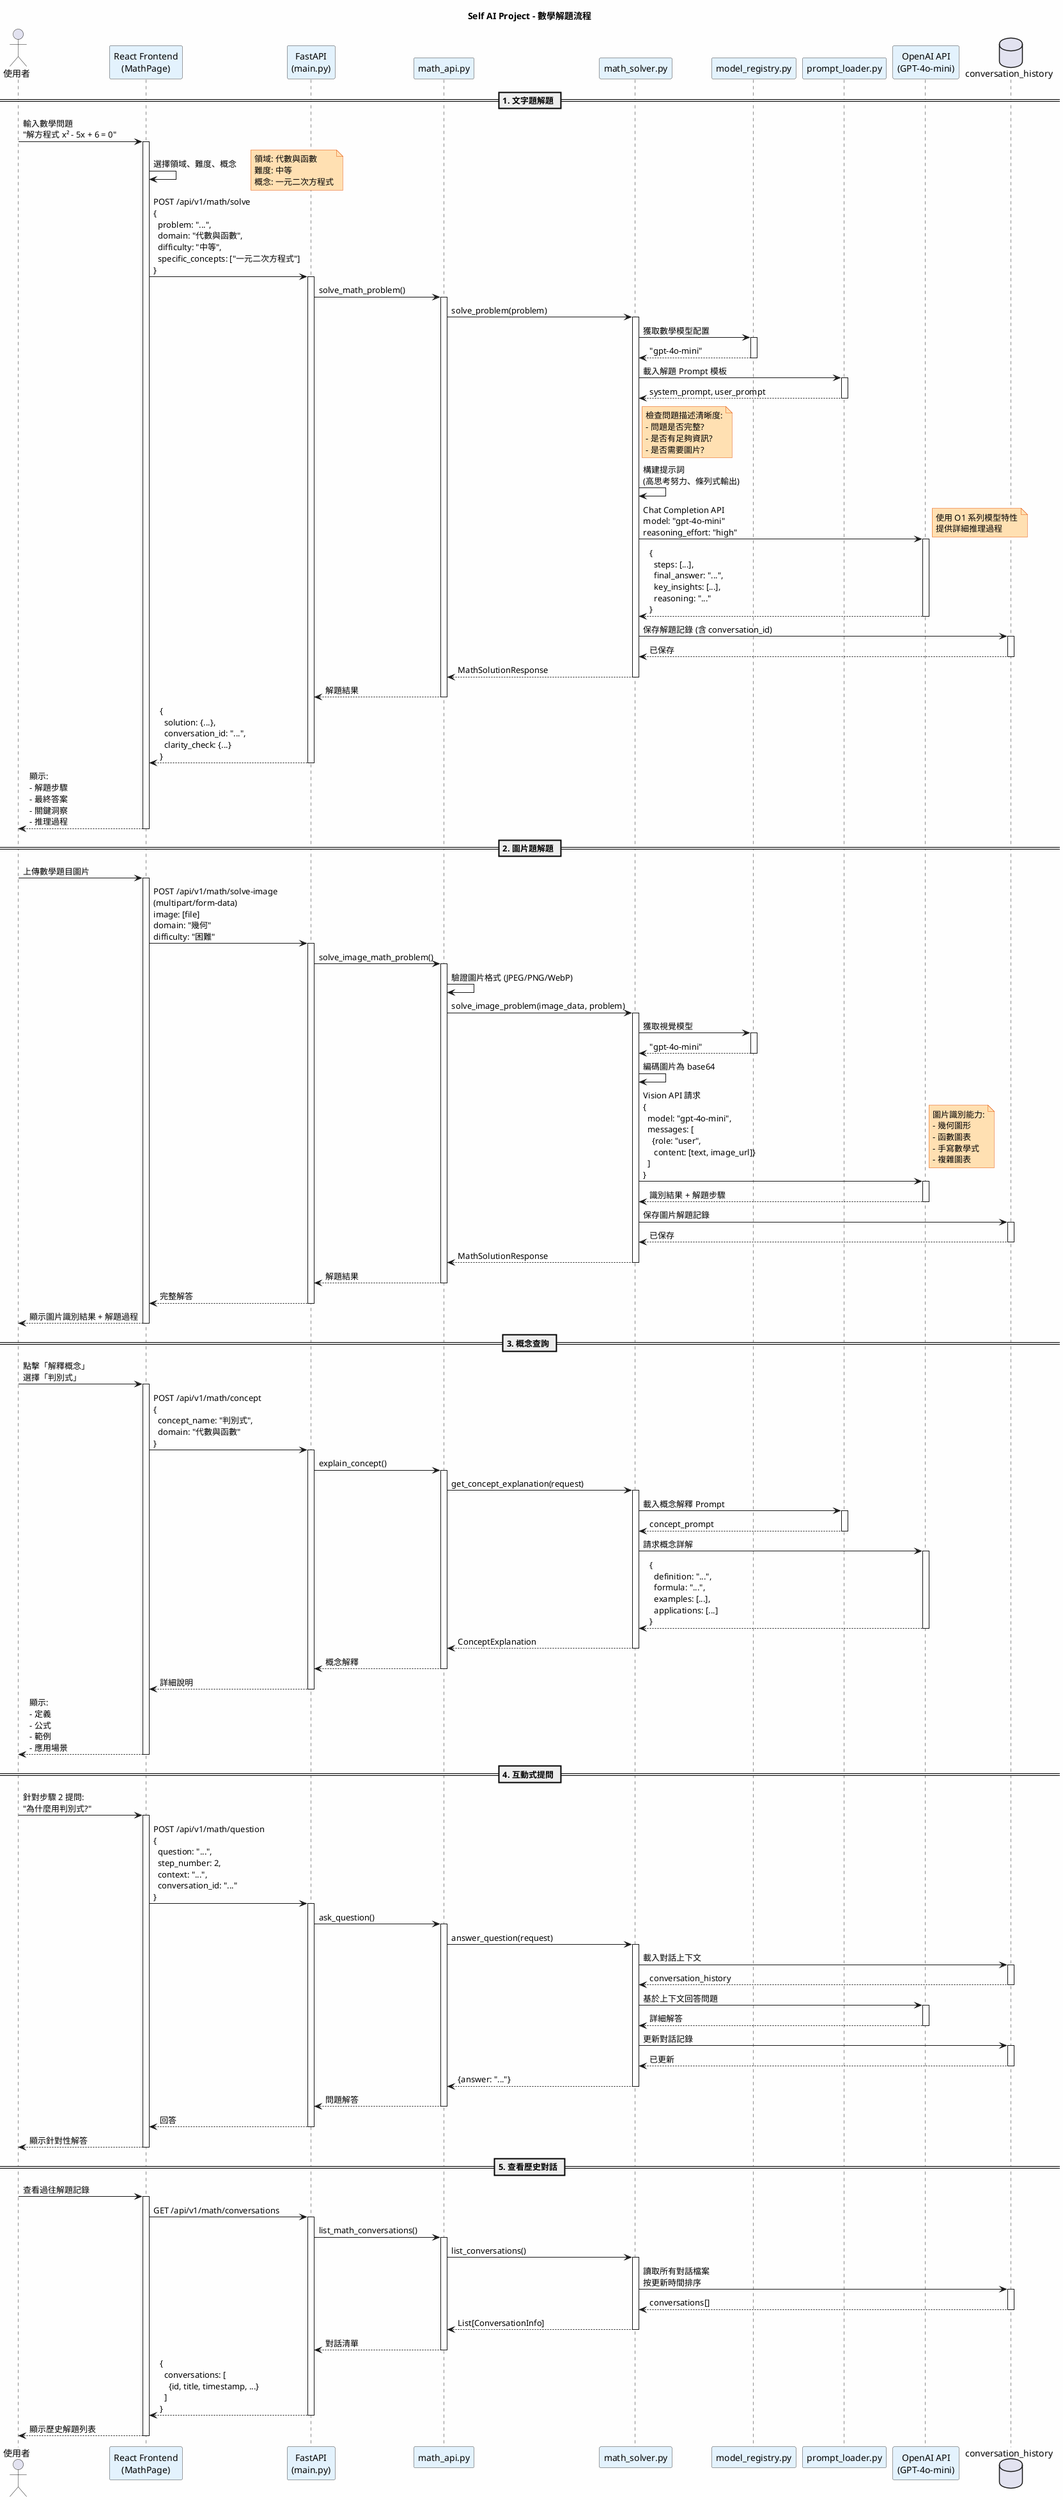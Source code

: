 @startuml Math Problem Solving Sequence

skinparam backgroundColor #FEFEFE
skinparam sequenceParticipant {
  BackgroundColor #E3F2FD
  BorderColor #424242
}
skinparam note {
  BackgroundColor #FFE0B2
  BorderColor #E65100
}

title Self AI Project - 數學解題流程

actor 使用者 as User
participant "React Frontend\n(MathPage)" as Frontend
participant "FastAPI\n(main.py)" as API
participant "math_api.py" as MathAPI
participant "math_solver.py" as MathSolver
participant "model_registry.py" as Registry
participant "prompt_loader.py" as PromptLoader
participant "OpenAI API\n(GPT-4o-mini)" as OpenAI
database "conversation_history" as DB

== 1. 文字題解題 ==

User -> Frontend: 輸入數學問題\n"解方程式 x² - 5x + 6 = 0"
activate Frontend

Frontend -> Frontend: 選擇領域、難度、概念
note right: 領域: 代數與函數\n難度: 中等\n概念: 一元二次方程式

Frontend -> API: POST /api/v1/math/solve\n{\n  problem: "...",\n  domain: "代數與函數",\n  difficulty: "中等",\n  specific_concepts: ["一元二次方程式"]\n}
activate API

API -> MathAPI: solve_math_problem()
activate MathAPI

MathAPI -> MathSolver: solve_problem(problem)
activate MathSolver

MathSolver -> Registry: 獲取數學模型配置
activate Registry
Registry --> MathSolver: "gpt-4o-mini"
deactivate Registry

MathSolver -> PromptLoader: 載入解題 Prompt 模板
activate PromptLoader
PromptLoader --> MathSolver: system_prompt, user_prompt
deactivate PromptLoader

note right of MathSolver
  檢查問題描述清晰度:
  - 問題是否完整?
  - 是否有足夠資訊?
  - 是否需要圖片?
end note

MathSolver -> MathSolver: 構建提示詞\n(高思考努力、條列式輸出)

MathSolver -> OpenAI: Chat Completion API\nmodel: "gpt-4o-mini"\nreasoning_effort: "high"
activate OpenAI

note right: 使用 O1 系列模型特性\n提供詳細推理過程

OpenAI --> MathSolver: {\n  steps: [...],\n  final_answer: "...",\n  key_insights: [...],\n  reasoning: "..."\n}
deactivate OpenAI

MathSolver -> DB: 保存解題記錄 (含 conversation_id)
activate DB
DB --> MathSolver: 已保存
deactivate DB

MathSolver --> MathAPI: MathSolutionResponse
deactivate MathSolver

MathAPI --> API: 解題結果
deactivate MathAPI

API --> Frontend: {\n  solution: {...},\n  conversation_id: "...",\n  clarity_check: {...}\n}
deactivate API

Frontend --> User: 顯示:\n- 解題步驟\n- 最終答案\n- 關鍵洞察\n- 推理過程
deactivate Frontend

== 2. 圖片題解題 ==

User -> Frontend: 上傳數學題目圖片
activate Frontend

Frontend -> API: POST /api/v1/math/solve-image\n(multipart/form-data)\nimage: [file]\ndomain: "幾何"\ndifficulty: "困難"
activate API

API -> MathAPI: solve_image_math_problem()
activate MathAPI

MathAPI -> MathAPI: 驗證圖片格式 (JPEG/PNG/WebP)

MathAPI -> MathSolver: solve_image_problem(image_data, problem)
activate MathSolver

MathSolver -> Registry: 獲取視覺模型
activate Registry
Registry --> MathSolver: "gpt-4o-mini"
deactivate Registry

MathSolver -> MathSolver: 編碼圖片為 base64

MathSolver -> OpenAI: Vision API 請求\n{\n  model: "gpt-4o-mini",\n  messages: [\n    {role: "user",\n     content: [text, image_url]}\n  ]\n}
activate OpenAI

note right: 圖片識別能力:\n- 幾何圖形\n- 函數圖表\n- 手寫數學式\n- 複雜圖表

OpenAI --> MathSolver: 識別結果 + 解題步驟
deactivate OpenAI

MathSolver -> DB: 保存圖片解題記錄
activate DB
DB --> MathSolver: 已保存
deactivate DB

MathSolver --> MathAPI: MathSolutionResponse
deactivate MathSolver

MathAPI --> API: 解題結果
deactivate MathAPI

API --> Frontend: 完整解答
deactivate API

Frontend --> User: 顯示圖片識別結果 + 解題過程
deactivate Frontend

== 3. 概念查詢 ==

User -> Frontend: 點擊「解釋概念」\n選擇「判別式」
activate Frontend

Frontend -> API: POST /api/v1/math/concept\n{\n  concept_name: "判別式",\n  domain: "代數與函數"\n}
activate API

API -> MathAPI: explain_concept()
activate MathAPI

MathAPI -> MathSolver: get_concept_explanation(request)
activate MathSolver

MathSolver -> PromptLoader: 載入概念解釋 Prompt
activate PromptLoader
PromptLoader --> MathSolver: concept_prompt
deactivate PromptLoader

MathSolver -> OpenAI: 請求概念詳解
activate OpenAI
OpenAI --> MathSolver: {\n  definition: "...",\n  formula: "...",\n  examples: [...],\n  applications: [...]\n}
deactivate OpenAI

MathSolver --> MathAPI: ConceptExplanation
deactivate MathSolver

MathAPI --> API: 概念解釋
deactivate MathAPI

API --> Frontend: 詳細說明
deactivate API

Frontend --> User: 顯示:\n- 定義\n- 公式\n- 範例\n- 應用場景
deactivate Frontend

== 4. 互動式提問 ==

User -> Frontend: 針對步驟 2 提問:\n"為什麼用判別式?"
activate Frontend

Frontend -> API: POST /api/v1/math/question\n{\n  question: "...",\n  step_number: 2,\n  context: "...",\n  conversation_id: "..."\n}
activate API

API -> MathAPI: ask_question()
activate MathAPI

MathAPI -> MathSolver: answer_question(request)
activate MathSolver

MathSolver -> DB: 載入對話上下文
activate DB
DB --> MathSolver: conversation_history
deactivate DB

MathSolver -> OpenAI: 基於上下文回答問題
activate OpenAI
OpenAI --> MathSolver: 詳細解答
deactivate OpenAI

MathSolver -> DB: 更新對話記錄
activate DB
DB --> MathSolver: 已更新
deactivate DB

MathSolver --> MathAPI: {answer: "..."}
deactivate MathSolver

MathAPI --> API: 問題解答
deactivate MathAPI

API --> Frontend: 回答
deactivate API

Frontend --> User: 顯示針對性解答
deactivate Frontend

== 5. 查看歷史對話 ==

User -> Frontend: 查看過往解題記錄
activate Frontend

Frontend -> API: GET /api/v1/math/conversations
activate API

API -> MathAPI: list_math_conversations()
activate MathAPI

MathAPI -> MathSolver: list_conversations()
activate MathSolver

MathSolver -> DB: 讀取所有對話檔案\n按更新時間排序
activate DB
DB --> MathSolver: conversations[]
deactivate DB

MathSolver --> MathAPI: List[ConversationInfo]
deactivate MathSolver

MathAPI --> API: 對話清單
deactivate MathAPI

API --> Frontend: {\n  conversations: [\n    {id, title, timestamp, ...}\n  ]\n}
deactivate API

Frontend --> User: 顯示歷史解題列表
deactivate Frontend

@enduml

